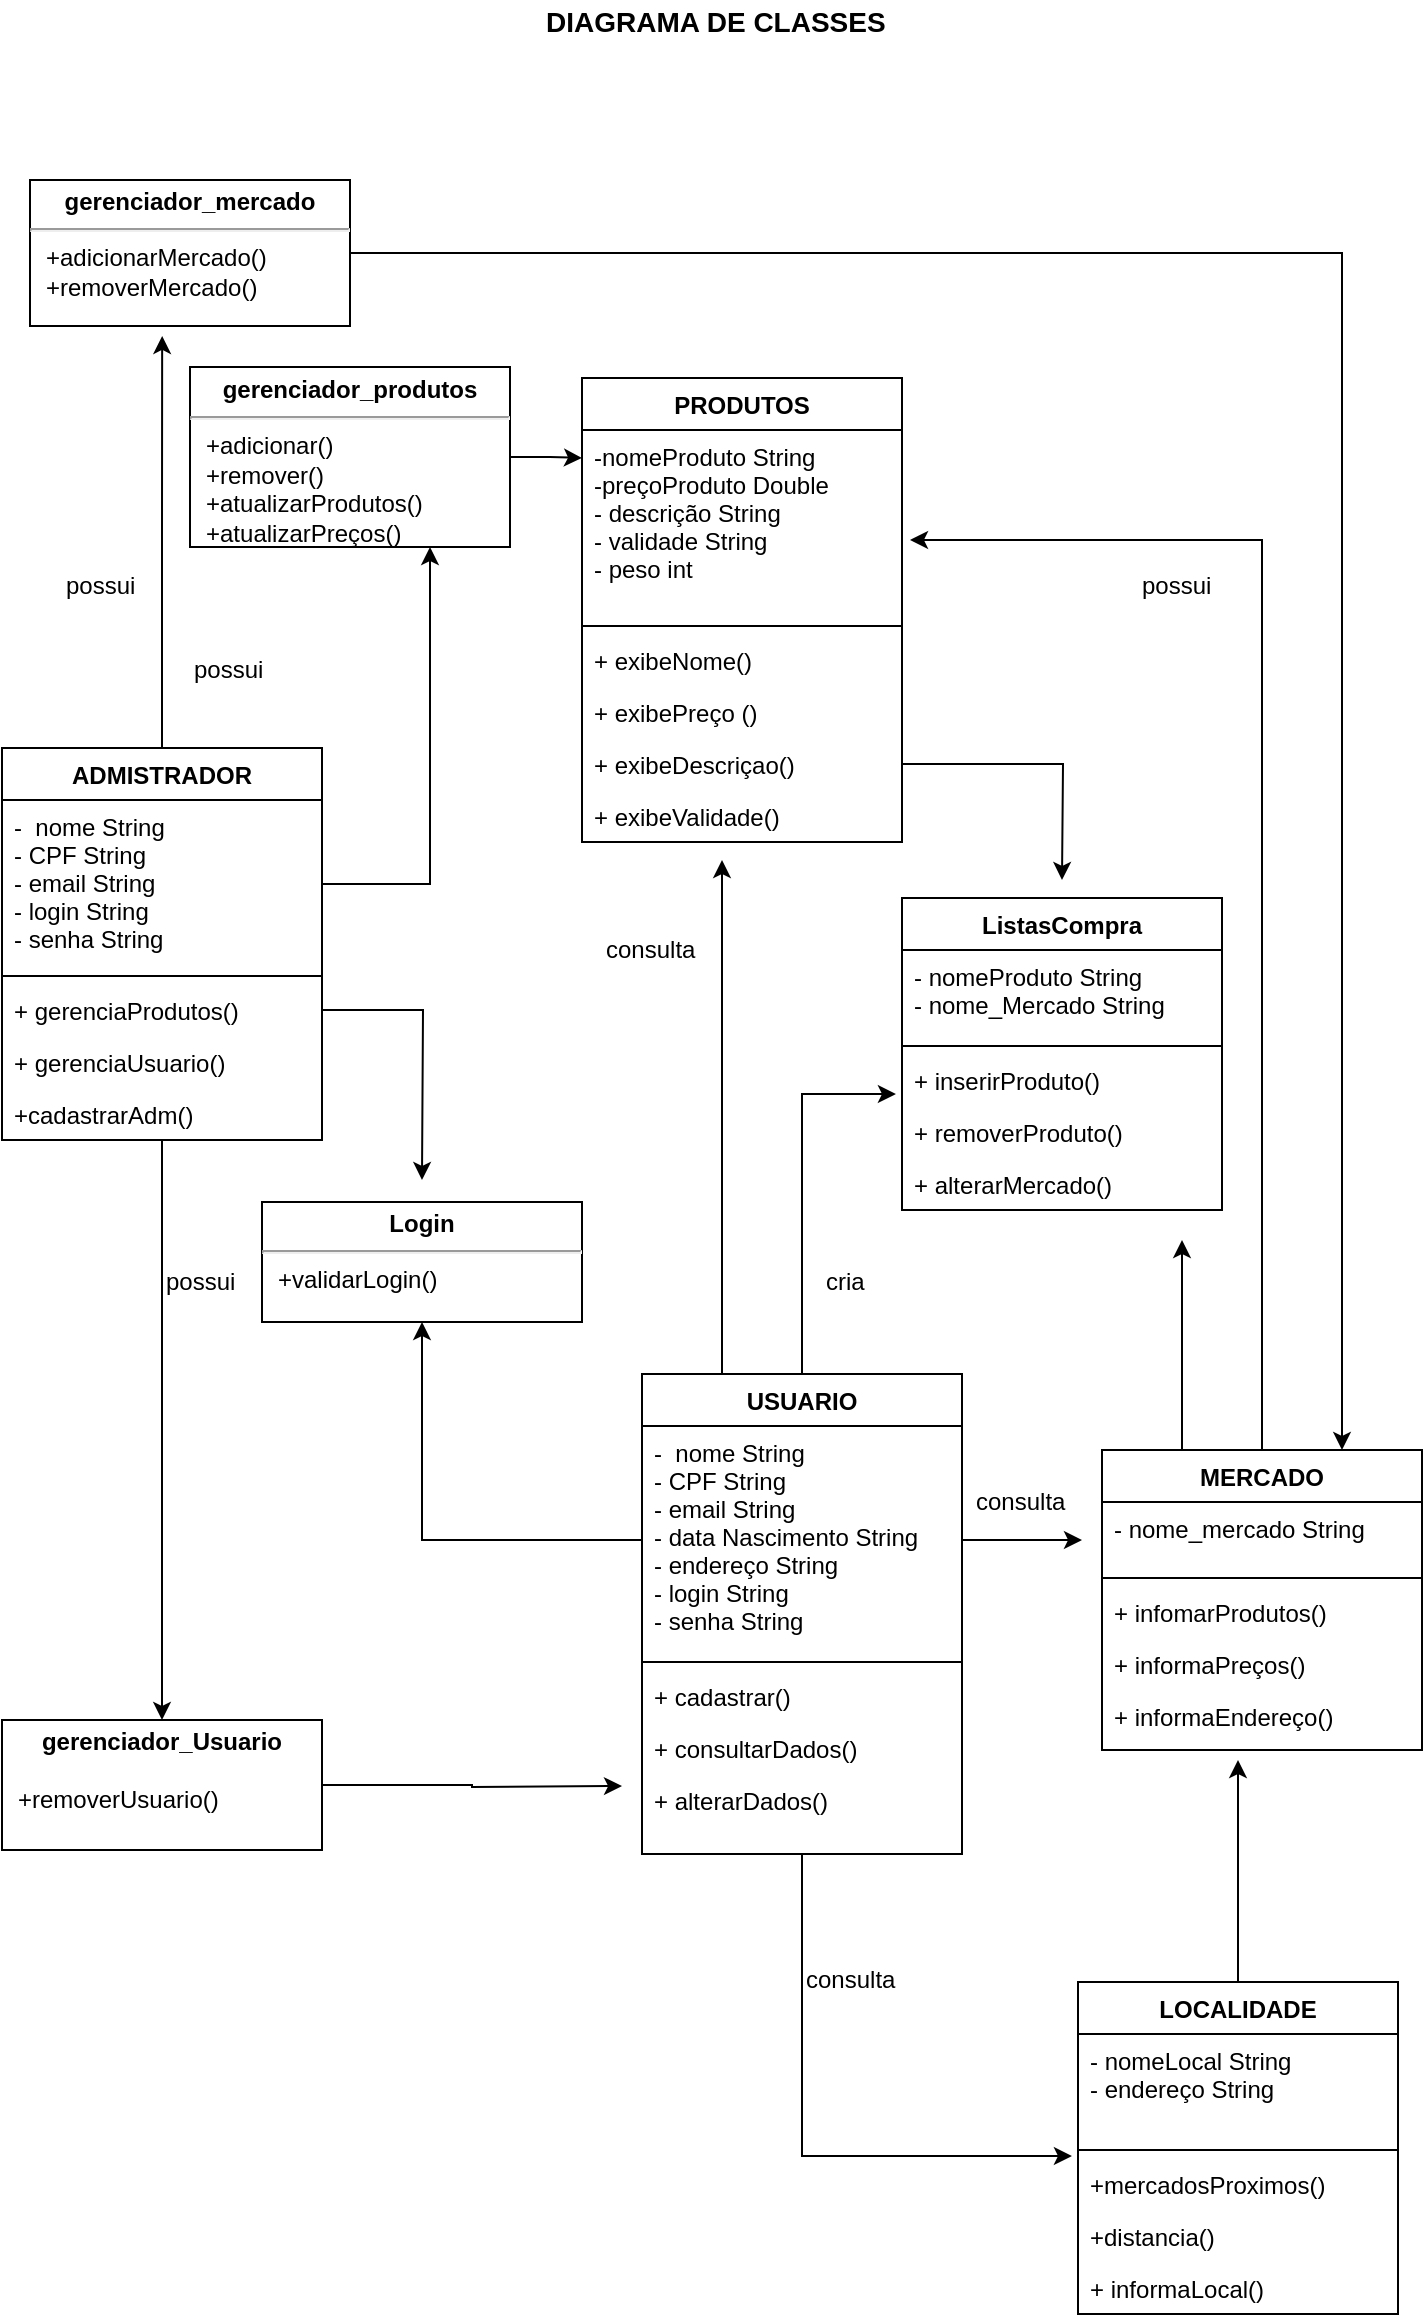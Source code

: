 <mxfile version="10.8.4" type="github"><diagram name="Page-1" id="c4acf3e9-155e-7222-9cf6-157b1a14988f"><mxGraphModel dx="840" dy="435" grid="1" gridSize="10" guides="1" tooltips="1" connect="1" arrows="1" fold="1" page="1" pageScale="1" pageWidth="850" pageHeight="1100" background="#ffffff" math="0" shadow="0"><root><mxCell id="0"/><mxCell id="1" parent="0"/><mxCell id="d6m2MLcDAF46oKPE8RlB-120" style="edgeStyle=orthogonalEdgeStyle;rounded=0;orthogonalLoop=1;jettySize=auto;html=1;entryX=-0.019;entryY=1.13;entryDx=0;entryDy=0;entryPerimeter=0;" edge="1" parent="1" source="d6m2MLcDAF46oKPE8RlB-24" target="d6m2MLcDAF46oKPE8RlB-50"><mxGeometry relative="1" as="geometry"/></mxCell><mxCell id="d6m2MLcDAF46oKPE8RlB-184" style="edgeStyle=orthogonalEdgeStyle;rounded=0;orthogonalLoop=1;jettySize=auto;html=1;exitX=0.25;exitY=0;exitDx=0;exitDy=0;" edge="1" parent="1" source="d6m2MLcDAF46oKPE8RlB-24"><mxGeometry relative="1" as="geometry"><mxPoint x="420" y="450" as="targetPoint"/></mxGeometry></mxCell><mxCell id="d6m2MLcDAF46oKPE8RlB-185" style="edgeStyle=orthogonalEdgeStyle;rounded=0;orthogonalLoop=1;jettySize=auto;html=1;exitX=0.5;exitY=0;exitDx=0;exitDy=0;entryX=-0.019;entryY=0.769;entryDx=0;entryDy=0;entryPerimeter=0;" edge="1" parent="1" source="d6m2MLcDAF46oKPE8RlB-24" target="d6m2MLcDAF46oKPE8RlB-176"><mxGeometry relative="1" as="geometry"/></mxCell><mxCell id="d6m2MLcDAF46oKPE8RlB-24" value="USUARIO" style="swimlane;fontStyle=1;align=center;verticalAlign=top;childLayout=stackLayout;horizontal=1;startSize=26;horizontalStack=0;resizeParent=1;resizeParentMax=0;resizeLast=0;collapsible=1;marginBottom=0;fillColor=none;gradientColor=none;" vertex="1" parent="1"><mxGeometry x="380" y="707" width="160" height="240" as="geometry"/></mxCell><mxCell id="d6m2MLcDAF46oKPE8RlB-25" value="-  nome String&#10;- CPF String &#10;- email String&#10;- data Nascimento String &#10;- endereço String&#10;- login String&#10;- senha String&#10;" style="text;strokeColor=none;fillColor=none;align=left;verticalAlign=top;spacingLeft=4;spacingRight=4;overflow=hidden;rotatable=0;points=[[0,0.5],[1,0.5]];portConstraint=eastwest;" vertex="1" parent="d6m2MLcDAF46oKPE8RlB-24"><mxGeometry y="26" width="160" height="114" as="geometry"/></mxCell><mxCell id="d6m2MLcDAF46oKPE8RlB-26" value="" style="line;strokeWidth=1;fillColor=none;align=left;verticalAlign=middle;spacingTop=-1;spacingLeft=3;spacingRight=3;rotatable=0;labelPosition=right;points=[];portConstraint=eastwest;" vertex="1" parent="d6m2MLcDAF46oKPE8RlB-24"><mxGeometry y="140" width="160" height="8" as="geometry"/></mxCell><mxCell id="d6m2MLcDAF46oKPE8RlB-29" value="+ cadastrar() &#10;" style="text;strokeColor=none;fillColor=none;align=left;verticalAlign=top;spacingLeft=4;spacingRight=4;overflow=hidden;rotatable=0;points=[[0,0.5],[1,0.5]];portConstraint=eastwest;" vertex="1" parent="d6m2MLcDAF46oKPE8RlB-24"><mxGeometry y="148" width="160" height="26" as="geometry"/></mxCell><mxCell id="d6m2MLcDAF46oKPE8RlB-31" value="+ consultarDados()" style="text;strokeColor=none;fillColor=none;align=left;verticalAlign=top;spacingLeft=4;spacingRight=4;overflow=hidden;rotatable=0;points=[[0,0.5],[1,0.5]];portConstraint=eastwest;" vertex="1" parent="d6m2MLcDAF46oKPE8RlB-24"><mxGeometry y="174" width="160" height="26" as="geometry"/></mxCell><mxCell id="d6m2MLcDAF46oKPE8RlB-32" value="+ alterarDados()" style="text;strokeColor=none;fillColor=none;align=left;verticalAlign=top;spacingLeft=4;spacingRight=4;overflow=hidden;rotatable=0;points=[[0,0.5],[1,0.5]];portConstraint=eastwest;" vertex="1" parent="d6m2MLcDAF46oKPE8RlB-24"><mxGeometry y="200" width="160" height="40" as="geometry"/></mxCell><mxCell id="d6m2MLcDAF46oKPE8RlB-154" style="edgeStyle=orthogonalEdgeStyle;rounded=0;orthogonalLoop=1;jettySize=auto;html=1;entryX=0;entryY=0.149;entryDx=0;entryDy=0;entryPerimeter=0;" edge="1" parent="1" source="d6m2MLcDAF46oKPE8RlB-42" target="d6m2MLcDAF46oKPE8RlB-76"><mxGeometry relative="1" as="geometry"/></mxCell><mxCell id="d6m2MLcDAF46oKPE8RlB-42" value="&lt;p style=&quot;margin: 4px 0px 0px ; text-align: center&quot;&gt;&lt;b&gt;gerenciador_produtos&lt;/b&gt;&lt;/p&gt;&lt;hr&gt;&lt;p style=&quot;margin: 0px ; margin-left: 8px&quot;&gt;+adicionar()&lt;br&gt;+remover()&lt;/p&gt;&lt;p style=&quot;margin: 0px ; margin-left: 8px&quot;&gt;+atualizarProdutos()&lt;/p&gt;&lt;p style=&quot;margin: 0px ; margin-left: 8px&quot;&gt;+atualizarPreços()&lt;/p&gt;" style="verticalAlign=top;align=left;overflow=fill;fontSize=12;fontFamily=Helvetica;html=1;fillColor=none;gradientColor=none;" vertex="1" parent="1"><mxGeometry x="154" y="203.5" width="160" height="90" as="geometry"/></mxCell><mxCell id="d6m2MLcDAF46oKPE8RlB-151" style="edgeStyle=orthogonalEdgeStyle;rounded=0;orthogonalLoop=1;jettySize=auto;html=1;entryX=0.413;entryY=1.068;entryDx=0;entryDy=0;entryPerimeter=0;" edge="1" parent="1" source="d6m2MLcDAF46oKPE8RlB-43" target="d6m2MLcDAF46oKPE8RlB-145"><mxGeometry relative="1" as="geometry"/></mxCell><mxCell id="d6m2MLcDAF46oKPE8RlB-160" style="edgeStyle=orthogonalEdgeStyle;rounded=0;orthogonalLoop=1;jettySize=auto;html=1;entryX=0.5;entryY=0;entryDx=0;entryDy=0;" edge="1" parent="1" source="d6m2MLcDAF46oKPE8RlB-43" target="d6m2MLcDAF46oKPE8RlB-95"><mxGeometry relative="1" as="geometry"/></mxCell><mxCell id="d6m2MLcDAF46oKPE8RlB-43" value="ADMISTRADOR" style="swimlane;fontStyle=1;align=center;verticalAlign=top;childLayout=stackLayout;horizontal=1;startSize=26;horizontalStack=0;resizeParent=1;resizeParentMax=0;resizeLast=0;collapsible=1;marginBottom=0;fillColor=none;gradientColor=none;" vertex="1" parent="1"><mxGeometry x="60" y="394" width="160" height="196" as="geometry"/></mxCell><mxCell id="d6m2MLcDAF46oKPE8RlB-44" value="-  nome String&#10;- CPF String &#10;- email String&#10;- login String&#10;- senha String" style="text;strokeColor=none;fillColor=none;align=left;verticalAlign=top;spacingLeft=4;spacingRight=4;overflow=hidden;rotatable=0;points=[[0,0.5],[1,0.5]];portConstraint=eastwest;" vertex="1" parent="d6m2MLcDAF46oKPE8RlB-43"><mxGeometry y="26" width="160" height="84" as="geometry"/></mxCell><mxCell id="d6m2MLcDAF46oKPE8RlB-45" value="" style="line;strokeWidth=1;fillColor=none;align=left;verticalAlign=middle;spacingTop=-1;spacingLeft=3;spacingRight=3;rotatable=0;labelPosition=right;points=[];portConstraint=eastwest;" vertex="1" parent="d6m2MLcDAF46oKPE8RlB-43"><mxGeometry y="110" width="160" height="8" as="geometry"/></mxCell><mxCell id="d6m2MLcDAF46oKPE8RlB-47" value="+ gerenciaProdutos()" style="text;strokeColor=none;fillColor=none;align=left;verticalAlign=top;spacingLeft=4;spacingRight=4;overflow=hidden;rotatable=0;points=[[0,0.5],[1,0.5]];portConstraint=eastwest;" vertex="1" parent="d6m2MLcDAF46oKPE8RlB-43"><mxGeometry y="118" width="160" height="26" as="geometry"/></mxCell><mxCell id="d6m2MLcDAF46oKPE8RlB-165" value="+ gerenciaUsuario()" style="text;strokeColor=none;fillColor=none;align=left;verticalAlign=top;spacingLeft=4;spacingRight=4;overflow=hidden;rotatable=0;points=[[0,0.5],[1,0.5]];portConstraint=eastwest;" vertex="1" parent="d6m2MLcDAF46oKPE8RlB-43"><mxGeometry y="144" width="160" height="26" as="geometry"/></mxCell><mxCell id="d6m2MLcDAF46oKPE8RlB-48" value="+cadastrarAdm()" style="text;strokeColor=none;fillColor=none;align=left;verticalAlign=top;spacingLeft=4;spacingRight=4;overflow=hidden;rotatable=0;points=[[0,0.5],[1,0.5]];portConstraint=eastwest;" vertex="1" parent="d6m2MLcDAF46oKPE8RlB-43"><mxGeometry y="170" width="160" height="26" as="geometry"/></mxCell><mxCell id="d6m2MLcDAF46oKPE8RlB-155" style="edgeStyle=orthogonalEdgeStyle;rounded=0;orthogonalLoop=1;jettySize=auto;html=1;" edge="1" parent="1" source="d6m2MLcDAF46oKPE8RlB-49"><mxGeometry relative="1" as="geometry"><mxPoint x="678" y="900" as="targetPoint"/></mxGeometry></mxCell><mxCell id="d6m2MLcDAF46oKPE8RlB-49" value="LOCALIDADE" style="swimlane;fontStyle=1;align=center;verticalAlign=top;childLayout=stackLayout;horizontal=1;startSize=26;horizontalStack=0;resizeParent=1;resizeParentMax=0;resizeLast=0;collapsible=1;marginBottom=0;fillColor=none;gradientColor=none;" vertex="1" parent="1"><mxGeometry x="598" y="1011" width="160" height="166" as="geometry"/></mxCell><mxCell id="d6m2MLcDAF46oKPE8RlB-50" value="- nomeLocal String&#10;- endereço String" style="text;strokeColor=none;fillColor=none;align=left;verticalAlign=top;spacingLeft=4;spacingRight=4;overflow=hidden;rotatable=0;points=[[0,0.5],[1,0.5]];portConstraint=eastwest;" vertex="1" parent="d6m2MLcDAF46oKPE8RlB-49"><mxGeometry y="26" width="160" height="54" as="geometry"/></mxCell><mxCell id="d6m2MLcDAF46oKPE8RlB-51" value="" style="line;strokeWidth=1;fillColor=none;align=left;verticalAlign=middle;spacingTop=-1;spacingLeft=3;spacingRight=3;rotatable=0;labelPosition=right;points=[];portConstraint=eastwest;" vertex="1" parent="d6m2MLcDAF46oKPE8RlB-49"><mxGeometry y="80" width="160" height="8" as="geometry"/></mxCell><mxCell id="d6m2MLcDAF46oKPE8RlB-52" value="+mercadosProximos()" style="text;strokeColor=none;fillColor=none;align=left;verticalAlign=top;spacingLeft=4;spacingRight=4;overflow=hidden;rotatable=0;points=[[0,0.5],[1,0.5]];portConstraint=eastwest;" vertex="1" parent="d6m2MLcDAF46oKPE8RlB-49"><mxGeometry y="88" width="160" height="26" as="geometry"/></mxCell><mxCell id="d6m2MLcDAF46oKPE8RlB-53" value="+distancia()" style="text;strokeColor=none;fillColor=none;align=left;verticalAlign=top;spacingLeft=4;spacingRight=4;overflow=hidden;rotatable=0;points=[[0,0.5],[1,0.5]];portConstraint=eastwest;" vertex="1" parent="d6m2MLcDAF46oKPE8RlB-49"><mxGeometry y="114" width="160" height="26" as="geometry"/></mxCell><mxCell id="d6m2MLcDAF46oKPE8RlB-116" value="+ informaLocal()" style="text;strokeColor=none;fillColor=none;align=left;verticalAlign=top;spacingLeft=4;spacingRight=4;overflow=hidden;rotatable=0;points=[[0,0.5],[1,0.5]];portConstraint=eastwest;" vertex="1" parent="d6m2MLcDAF46oKPE8RlB-49"><mxGeometry y="140" width="160" height="26" as="geometry"/></mxCell><mxCell id="d6m2MLcDAF46oKPE8RlB-140" style="edgeStyle=orthogonalEdgeStyle;rounded=0;orthogonalLoop=1;jettySize=auto;html=1;entryX=1.025;entryY=0.585;entryDx=0;entryDy=0;entryPerimeter=0;" edge="1" parent="1" source="d6m2MLcDAF46oKPE8RlB-55" target="d6m2MLcDAF46oKPE8RlB-76"><mxGeometry relative="1" as="geometry"/></mxCell><mxCell id="d6m2MLcDAF46oKPE8RlB-188" style="edgeStyle=orthogonalEdgeStyle;rounded=0;orthogonalLoop=1;jettySize=auto;html=1;exitX=0.25;exitY=0;exitDx=0;exitDy=0;" edge="1" parent="1" source="d6m2MLcDAF46oKPE8RlB-55"><mxGeometry relative="1" as="geometry"><mxPoint x="650" y="640" as="targetPoint"/></mxGeometry></mxCell><mxCell id="d6m2MLcDAF46oKPE8RlB-55" value="MERCADO" style="swimlane;fontStyle=1;align=center;verticalAlign=top;childLayout=stackLayout;horizontal=1;startSize=26;horizontalStack=0;resizeParent=1;resizeParentMax=0;resizeLast=0;collapsible=1;marginBottom=0;fillColor=none;gradientColor=none;" vertex="1" parent="1"><mxGeometry x="610" y="745" width="160" height="150" as="geometry"/></mxCell><mxCell id="d6m2MLcDAF46oKPE8RlB-134" value="- nome_mercado String&#10;" style="text;strokeColor=none;fillColor=none;align=left;verticalAlign=top;spacingLeft=4;spacingRight=4;overflow=hidden;rotatable=0;points=[[0,0.5],[1,0.5]];portConstraint=eastwest;" vertex="1" parent="d6m2MLcDAF46oKPE8RlB-55"><mxGeometry y="26" width="160" height="34" as="geometry"/></mxCell><mxCell id="d6m2MLcDAF46oKPE8RlB-57" value="" style="line;strokeWidth=1;fillColor=none;align=left;verticalAlign=middle;spacingTop=-1;spacingLeft=3;spacingRight=3;rotatable=0;labelPosition=right;points=[];portConstraint=eastwest;" vertex="1" parent="d6m2MLcDAF46oKPE8RlB-55"><mxGeometry y="60" width="160" height="8" as="geometry"/></mxCell><mxCell id="d6m2MLcDAF46oKPE8RlB-58" value="+ infomarProdutos()" style="text;strokeColor=none;fillColor=none;align=left;verticalAlign=top;spacingLeft=4;spacingRight=4;overflow=hidden;rotatable=0;points=[[0,0.5],[1,0.5]];portConstraint=eastwest;" vertex="1" parent="d6m2MLcDAF46oKPE8RlB-55"><mxGeometry y="68" width="160" height="26" as="geometry"/></mxCell><mxCell id="d6m2MLcDAF46oKPE8RlB-59" value="+ informaPreços()" style="text;strokeColor=none;fillColor=none;align=left;verticalAlign=top;spacingLeft=4;spacingRight=4;overflow=hidden;rotatable=0;points=[[0,0.5],[1,0.5]];portConstraint=eastwest;" vertex="1" parent="d6m2MLcDAF46oKPE8RlB-55"><mxGeometry y="94" width="160" height="26" as="geometry"/></mxCell><mxCell id="d6m2MLcDAF46oKPE8RlB-117" value="+ informaEndereço()" style="text;strokeColor=none;fillColor=none;align=left;verticalAlign=top;spacingLeft=4;spacingRight=4;overflow=hidden;rotatable=0;points=[[0,0.5],[1,0.5]];portConstraint=eastwest;" vertex="1" parent="d6m2MLcDAF46oKPE8RlB-55"><mxGeometry y="120" width="160" height="30" as="geometry"/></mxCell><mxCell id="d6m2MLcDAF46oKPE8RlB-75" value="PRODUTOS" style="swimlane;fontStyle=1;align=center;verticalAlign=top;childLayout=stackLayout;horizontal=1;startSize=26;horizontalStack=0;resizeParent=1;resizeParentMax=0;resizeLast=0;collapsible=1;marginBottom=0;fillColor=none;gradientColor=none;" vertex="1" parent="1"><mxGeometry x="350" y="209" width="160" height="232" as="geometry"/></mxCell><mxCell id="d6m2MLcDAF46oKPE8RlB-76" value="-nomeProduto String&#10;-preçoProduto Double&#10;- descrição String&#10;- validade String&#10;- peso int&#10;" style="text;strokeColor=none;fillColor=none;align=left;verticalAlign=top;spacingLeft=4;spacingRight=4;overflow=hidden;rotatable=0;points=[[0,0.5],[1,0.5]];portConstraint=eastwest;" vertex="1" parent="d6m2MLcDAF46oKPE8RlB-75"><mxGeometry y="26" width="160" height="94" as="geometry"/></mxCell><mxCell id="d6m2MLcDAF46oKPE8RlB-77" value="" style="line;strokeWidth=1;fillColor=none;align=left;verticalAlign=middle;spacingTop=-1;spacingLeft=3;spacingRight=3;rotatable=0;labelPosition=right;points=[];portConstraint=eastwest;" vertex="1" parent="d6m2MLcDAF46oKPE8RlB-75"><mxGeometry y="120" width="160" height="8" as="geometry"/></mxCell><mxCell id="d6m2MLcDAF46oKPE8RlB-78" value="+ exibeNome()" style="text;strokeColor=none;fillColor=none;align=left;verticalAlign=top;spacingLeft=4;spacingRight=4;overflow=hidden;rotatable=0;points=[[0,0.5],[1,0.5]];portConstraint=eastwest;" vertex="1" parent="d6m2MLcDAF46oKPE8RlB-75"><mxGeometry y="128" width="160" height="26" as="geometry"/></mxCell><mxCell id="d6m2MLcDAF46oKPE8RlB-79" value="+ exibePreço ()" style="text;strokeColor=none;fillColor=none;align=left;verticalAlign=top;spacingLeft=4;spacingRight=4;overflow=hidden;rotatable=0;points=[[0,0.5],[1,0.5]];portConstraint=eastwest;" vertex="1" parent="d6m2MLcDAF46oKPE8RlB-75"><mxGeometry y="154" width="160" height="26" as="geometry"/></mxCell><mxCell id="d6m2MLcDAF46oKPE8RlB-108" value="+ exibeDescriçao()" style="text;strokeColor=none;fillColor=none;align=left;verticalAlign=top;spacingLeft=4;spacingRight=4;overflow=hidden;rotatable=0;points=[[0,0.5],[1,0.5]];portConstraint=eastwest;" vertex="1" parent="d6m2MLcDAF46oKPE8RlB-75"><mxGeometry y="180" width="160" height="26" as="geometry"/></mxCell><mxCell id="d6m2MLcDAF46oKPE8RlB-109" value="+ exibeValidade()" style="text;strokeColor=none;fillColor=none;align=left;verticalAlign=top;spacingLeft=4;spacingRight=4;overflow=hidden;rotatable=0;points=[[0,0.5],[1,0.5]];portConstraint=eastwest;" vertex="1" parent="d6m2MLcDAF46oKPE8RlB-75"><mxGeometry y="206" width="160" height="26" as="geometry"/></mxCell><mxCell id="d6m2MLcDAF46oKPE8RlB-161" style="edgeStyle=orthogonalEdgeStyle;rounded=0;orthogonalLoop=1;jettySize=auto;html=1;" edge="1" parent="1" source="d6m2MLcDAF46oKPE8RlB-95"><mxGeometry relative="1" as="geometry"><mxPoint x="370" y="913" as="targetPoint"/></mxGeometry></mxCell><mxCell id="d6m2MLcDAF46oKPE8RlB-95" value="&lt;p style=&quot;margin: 4px 0px 0px ; text-align: center&quot;&gt;&lt;b&gt;gerenciador_Usuario&lt;/b&gt;&lt;/p&gt;&lt;p style=&quot;margin: 0px ; margin-left: 8px&quot;&gt;&lt;br&gt;+removerUsuario()&lt;/p&gt;&lt;p style=&quot;margin: 0px ; margin-left: 8px&quot;&gt;&lt;br&gt;&lt;/p&gt;" style="verticalAlign=top;align=left;overflow=fill;fontSize=12;fontFamily=Helvetica;html=1;fillColor=none;gradientColor=none;" vertex="1" parent="1"><mxGeometry x="60" y="880" width="160" height="65" as="geometry"/></mxCell><mxCell id="d6m2MLcDAF46oKPE8RlB-105" value="possui" style="text;html=1;resizable=0;points=[];autosize=1;align=left;verticalAlign=top;spacingTop=-4;" vertex="1" parent="1"><mxGeometry x="628" y="303" width="50" height="20" as="geometry"/></mxCell><mxCell id="d6m2MLcDAF46oKPE8RlB-121" style="edgeStyle=orthogonalEdgeStyle;rounded=0;orthogonalLoop=1;jettySize=auto;html=1;" edge="1" parent="1" source="d6m2MLcDAF46oKPE8RlB-25"><mxGeometry relative="1" as="geometry"><mxPoint x="600" y="790" as="targetPoint"/></mxGeometry></mxCell><mxCell id="d6m2MLcDAF46oKPE8RlB-126" value="consulta" style="text;html=1;resizable=0;points=[];autosize=1;align=left;verticalAlign=top;spacingTop=-4;" vertex="1" parent="1"><mxGeometry x="460" y="1000" width="60" height="20" as="geometry"/></mxCell><mxCell id="d6m2MLcDAF46oKPE8RlB-128" value="possui" style="text;html=1;resizable=0;points=[];autosize=1;align=left;verticalAlign=top;spacingTop=-4;" vertex="1" parent="1"><mxGeometry x="140" y="651" width="50" height="20" as="geometry"/></mxCell><mxCell id="d6m2MLcDAF46oKPE8RlB-130" value="possui" style="text;html=1;resizable=0;points=[];autosize=1;align=left;verticalAlign=top;spacingTop=-4;" vertex="1" parent="1"><mxGeometry x="154" y="345" width="50" height="20" as="geometry"/></mxCell><mxCell id="d6m2MLcDAF46oKPE8RlB-135" value="consulta" style="text;html=1;resizable=0;points=[];autosize=1;align=left;verticalAlign=top;spacingTop=-4;" vertex="1" parent="1"><mxGeometry x="545" y="760.5" width="60" height="20" as="geometry"/></mxCell><mxCell id="d6m2MLcDAF46oKPE8RlB-136" value="consulta" style="text;html=1;resizable=0;points=[];autosize=1;align=left;verticalAlign=top;spacingTop=-4;" vertex="1" parent="1"><mxGeometry x="360" y="485" width="60" height="20" as="geometry"/></mxCell><mxCell id="d6m2MLcDAF46oKPE8RlB-152" style="edgeStyle=orthogonalEdgeStyle;rounded=0;orthogonalLoop=1;jettySize=auto;html=1;entryX=0.75;entryY=0;entryDx=0;entryDy=0;" edge="1" parent="1" source="d6m2MLcDAF46oKPE8RlB-145" target="d6m2MLcDAF46oKPE8RlB-55"><mxGeometry relative="1" as="geometry"/></mxCell><mxCell id="d6m2MLcDAF46oKPE8RlB-145" value="&lt;p style=&quot;margin: 4px 0px 0px ; text-align: center&quot;&gt;&lt;b&gt;gerenciador_mercado&lt;/b&gt;&lt;/p&gt;&lt;hr&gt;&lt;p style=&quot;margin: 0px ; margin-left: 8px&quot;&gt;+adicionarMercado()&lt;br&gt;+removerMercado()&lt;/p&gt;" style="verticalAlign=top;align=left;overflow=fill;fontSize=12;fontFamily=Helvetica;html=1;fillColor=none;gradientColor=none;" vertex="1" parent="1"><mxGeometry x="74" y="110" width="160" height="73" as="geometry"/></mxCell><mxCell id="d6m2MLcDAF46oKPE8RlB-147" style="edgeStyle=orthogonalEdgeStyle;rounded=0;orthogonalLoop=1;jettySize=auto;html=1;exitX=1;exitY=0.5;exitDx=0;exitDy=0;entryX=0.75;entryY=1;entryDx=0;entryDy=0;" edge="1" parent="1" source="d6m2MLcDAF46oKPE8RlB-44" target="d6m2MLcDAF46oKPE8RlB-42"><mxGeometry relative="1" as="geometry"><mxPoint x="250" y="350" as="targetPoint"/></mxGeometry></mxCell><mxCell id="d6m2MLcDAF46oKPE8RlB-156" value="&lt;b&gt;&lt;font style=&quot;font-size: 14px&quot;&gt;DIAGRAMA DE CLASSES&lt;/font&gt;&lt;/b&gt;" style="text;html=1;resizable=0;points=[];autosize=1;align=left;verticalAlign=top;spacingTop=-4;" vertex="1" parent="1"><mxGeometry x="330" y="20" width="190" height="20" as="geometry"/></mxCell><mxCell id="d6m2MLcDAF46oKPE8RlB-157" value="possui" style="text;html=1;resizable=0;points=[];autosize=1;align=left;verticalAlign=top;spacingTop=-4;" vertex="1" parent="1"><mxGeometry x="90" y="303" width="50" height="20" as="geometry"/></mxCell><mxCell id="d6m2MLcDAF46oKPE8RlB-168" value="&lt;p style=&quot;margin: 4px 0px 0px ; text-align: center&quot;&gt;&lt;b&gt;Login&lt;/b&gt;&lt;/p&gt;&lt;hr&gt;&lt;p style=&quot;margin: 0px ; margin-left: 8px&quot;&gt;+validarLogin()&lt;/p&gt;" style="verticalAlign=top;align=left;overflow=fill;fontSize=12;fontFamily=Helvetica;html=1;fillColor=none;gradientColor=none;" vertex="1" parent="1"><mxGeometry x="190" y="621" width="160" height="60" as="geometry"/></mxCell><mxCell id="d6m2MLcDAF46oKPE8RlB-171" style="edgeStyle=orthogonalEdgeStyle;rounded=0;orthogonalLoop=1;jettySize=auto;html=1;" edge="1" parent="1" source="d6m2MLcDAF46oKPE8RlB-47"><mxGeometry relative="1" as="geometry"><mxPoint x="270" y="610" as="targetPoint"/></mxGeometry></mxCell><mxCell id="d6m2MLcDAF46oKPE8RlB-173" value="ListasCompra" style="swimlane;fontStyle=1;align=center;verticalAlign=top;childLayout=stackLayout;horizontal=1;startSize=26;horizontalStack=0;resizeParent=1;resizeParentMax=0;resizeLast=0;collapsible=1;marginBottom=0;fillColor=none;gradientColor=none;" vertex="1" parent="1"><mxGeometry x="510" y="469" width="160" height="156" as="geometry"/></mxCell><mxCell id="d6m2MLcDAF46oKPE8RlB-174" value="- nomeProduto String&#10;- nome_Mercado String&#10;" style="text;strokeColor=none;fillColor=none;align=left;verticalAlign=top;spacingLeft=4;spacingRight=4;overflow=hidden;rotatable=0;points=[[0,0.5],[1,0.5]];portConstraint=eastwest;" vertex="1" parent="d6m2MLcDAF46oKPE8RlB-173"><mxGeometry y="26" width="160" height="44" as="geometry"/></mxCell><mxCell id="d6m2MLcDAF46oKPE8RlB-175" value="" style="line;strokeWidth=1;fillColor=none;align=left;verticalAlign=middle;spacingTop=-1;spacingLeft=3;spacingRight=3;rotatable=0;labelPosition=right;points=[];portConstraint=eastwest;" vertex="1" parent="d6m2MLcDAF46oKPE8RlB-173"><mxGeometry y="70" width="160" height="8" as="geometry"/></mxCell><mxCell id="d6m2MLcDAF46oKPE8RlB-176" value="+ inserirProduto()" style="text;strokeColor=none;fillColor=none;align=left;verticalAlign=top;spacingLeft=4;spacingRight=4;overflow=hidden;rotatable=0;points=[[0,0.5],[1,0.5]];portConstraint=eastwest;" vertex="1" parent="d6m2MLcDAF46oKPE8RlB-173"><mxGeometry y="78" width="160" height="26" as="geometry"/></mxCell><mxCell id="d6m2MLcDAF46oKPE8RlB-177" value="+ removerProduto()" style="text;strokeColor=none;fillColor=none;align=left;verticalAlign=top;spacingLeft=4;spacingRight=4;overflow=hidden;rotatable=0;points=[[0,0.5],[1,0.5]];portConstraint=eastwest;" vertex="1" parent="d6m2MLcDAF46oKPE8RlB-173"><mxGeometry y="104" width="160" height="26" as="geometry"/></mxCell><mxCell id="d6m2MLcDAF46oKPE8RlB-178" value="+ alterarMercado()" style="text;strokeColor=none;fillColor=none;align=left;verticalAlign=top;spacingLeft=4;spacingRight=4;overflow=hidden;rotatable=0;points=[[0,0.5],[1,0.5]];portConstraint=eastwest;" vertex="1" parent="d6m2MLcDAF46oKPE8RlB-173"><mxGeometry y="130" width="160" height="26" as="geometry"/></mxCell><mxCell id="d6m2MLcDAF46oKPE8RlB-186" value="cria" style="text;html=1;resizable=0;points=[];autosize=1;align=left;verticalAlign=top;spacingTop=-4;" vertex="1" parent="1"><mxGeometry x="470" y="651" width="30" height="20" as="geometry"/></mxCell><mxCell id="d6m2MLcDAF46oKPE8RlB-187" style="edgeStyle=orthogonalEdgeStyle;rounded=0;orthogonalLoop=1;jettySize=auto;html=1;exitX=1;exitY=0.5;exitDx=0;exitDy=0;" edge="1" parent="1" source="d6m2MLcDAF46oKPE8RlB-108"><mxGeometry relative="1" as="geometry"><mxPoint x="590" y="460" as="targetPoint"/></mxGeometry></mxCell><mxCell id="d6m2MLcDAF46oKPE8RlB-189" style="edgeStyle=orthogonalEdgeStyle;rounded=0;orthogonalLoop=1;jettySize=auto;html=1;exitX=0;exitY=0.5;exitDx=0;exitDy=0;entryX=0.5;entryY=1;entryDx=0;entryDy=0;" edge="1" parent="1" source="d6m2MLcDAF46oKPE8RlB-25" target="d6m2MLcDAF46oKPE8RlB-168"><mxGeometry relative="1" as="geometry"/></mxCell></root></mxGraphModel></diagram></mxfile>